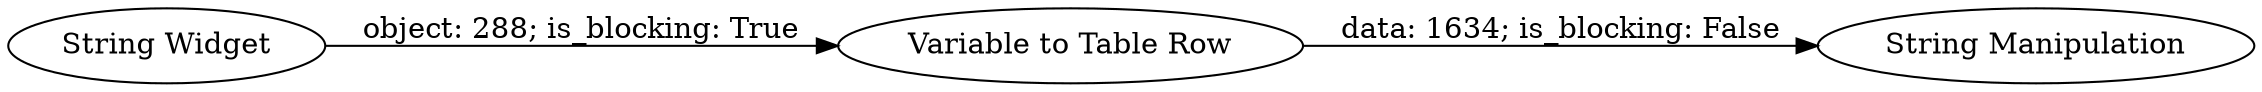 digraph {
	"470791142506141364_2" [label="String Manipulation"]
	"470791142506141364_1" [label="String Widget"]
	"470791142506141364_4" [label="Variable to Table Row"]
	"470791142506141364_4" -> "470791142506141364_2" [label="data: 1634; is_blocking: False"]
	"470791142506141364_1" -> "470791142506141364_4" [label="object: 288; is_blocking: True"]
	rankdir=LR
}
